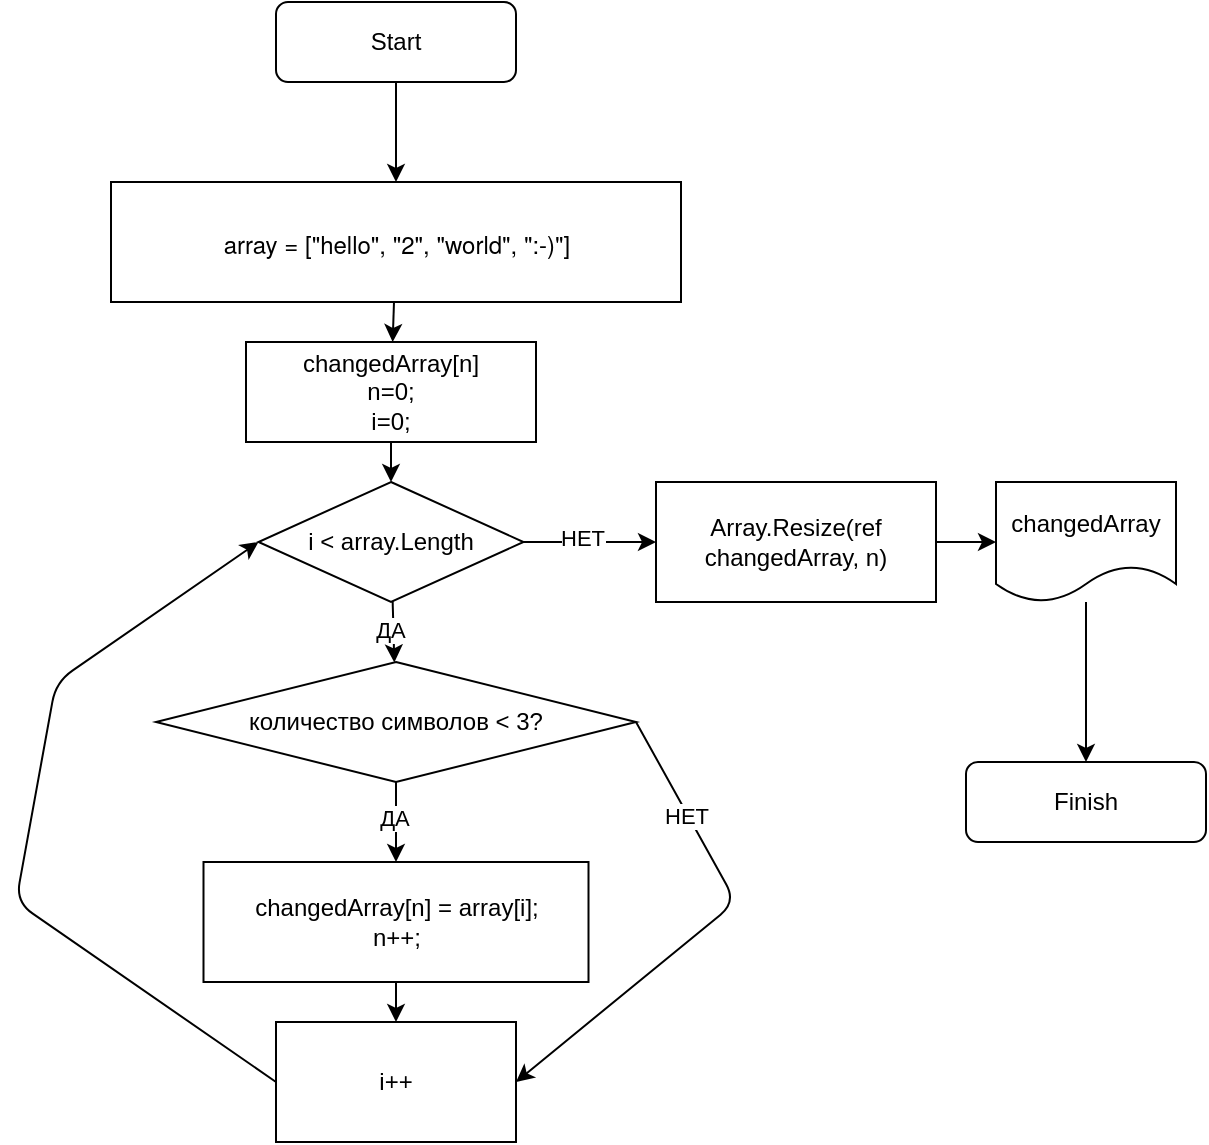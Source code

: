 <mxfile>
    <diagram id="E9WQnCfTY7RSF0YZ15O3" name="Page-1">
        <mxGraphModel dx="968" dy="588" grid="1" gridSize="10" guides="1" tooltips="1" connect="1" arrows="1" fold="1" page="1" pageScale="1" pageWidth="827" pageHeight="1169" math="0" shadow="0">
            <root>
                <mxCell id="0"/>
                <mxCell id="1" parent="0"/>
                <mxCell id="23" value="" style="edgeStyle=none;html=1;" edge="1" parent="1" source="5" target="22">
                    <mxGeometry relative="1" as="geometry"/>
                </mxCell>
                <mxCell id="5" value="Start" style="rounded=1;whiteSpace=wrap;html=1;fontSize=12;glass=0;strokeWidth=1;shadow=0;" vertex="1" parent="1">
                    <mxGeometry x="350" y="30" width="120" height="40" as="geometry"/>
                </mxCell>
                <mxCell id="29" value="" style="edgeStyle=none;html=1;" edge="1" parent="1" source="22" target="28">
                    <mxGeometry relative="1" as="geometry"/>
                </mxCell>
                <mxCell id="22" value="&lt;p style=&quot;margin: 0px; font-variant-numeric: normal; font-variant-east-asian: normal; font-stretch: normal; line-height: normal; font-family: &amp;quot;Helvetica Neue&amp;quot;; color: rgb(0, 0, 0); text-align: start;&quot; class=&quot;p1&quot;&gt;array = [&quot;hello&quot;, &quot;2&quot;, &quot;world&quot;, &quot;:-)&quot;]&lt;/p&gt;" style="whiteSpace=wrap;html=1;" vertex="1" parent="1">
                    <mxGeometry x="267.5" y="120" width="285" height="60" as="geometry"/>
                </mxCell>
                <mxCell id="27" value="" style="edgeStyle=none;html=1;" edge="1" parent="1" source="24" target="26">
                    <mxGeometry relative="1" as="geometry"/>
                </mxCell>
                <mxCell id="30" value="ДА" style="edgeLabel;html=1;align=center;verticalAlign=middle;resizable=0;points=[];" vertex="1" connectable="0" parent="27">
                    <mxGeometry x="-0.125" y="-1" relative="1" as="geometry">
                        <mxPoint as="offset"/>
                    </mxGeometry>
                </mxCell>
                <mxCell id="37" style="edgeStyle=none;html=1;exitX=1;exitY=0.5;exitDx=0;exitDy=0;entryX=1;entryY=0.5;entryDx=0;entryDy=0;" edge="1" parent="1" source="24" target="34">
                    <mxGeometry relative="1" as="geometry">
                        <Array as="points">
                            <mxPoint x="580" y="480"/>
                        </Array>
                    </mxGeometry>
                </mxCell>
                <mxCell id="38" value="НЕТ" style="edgeLabel;html=1;align=center;verticalAlign=middle;resizable=0;points=[];" vertex="1" connectable="0" parent="37">
                    <mxGeometry x="-0.569" y="-1" relative="1" as="geometry">
                        <mxPoint as="offset"/>
                    </mxGeometry>
                </mxCell>
                <mxCell id="24" value="количество символов &amp;lt; 3?" style="rhombus;whiteSpace=wrap;html=1;" vertex="1" parent="1">
                    <mxGeometry x="290" y="360" width="240" height="60" as="geometry"/>
                </mxCell>
                <mxCell id="35" value="" style="edgeStyle=none;html=1;" edge="1" parent="1" source="26" target="34">
                    <mxGeometry relative="1" as="geometry"/>
                </mxCell>
                <mxCell id="26" value="changedArray[n] = array[i];&lt;br&gt;n++;" style="whiteSpace=wrap;html=1;" vertex="1" parent="1">
                    <mxGeometry x="313.75" y="460" width="192.5" height="60" as="geometry"/>
                </mxCell>
                <mxCell id="41" value="" style="edgeStyle=none;html=1;" edge="1" parent="1" source="28" target="40">
                    <mxGeometry relative="1" as="geometry"/>
                </mxCell>
                <mxCell id="28" value="changedArray[n]&lt;br&gt;n=0;&lt;br&gt;i=0;" style="whiteSpace=wrap;html=1;" vertex="1" parent="1">
                    <mxGeometry x="335" y="200" width="145" height="50" as="geometry"/>
                </mxCell>
                <mxCell id="39" style="edgeStyle=none;html=1;exitX=0;exitY=0.5;exitDx=0;exitDy=0;entryX=0;entryY=0.5;entryDx=0;entryDy=0;" edge="1" parent="1" source="34" target="40">
                    <mxGeometry relative="1" as="geometry">
                        <Array as="points">
                            <mxPoint x="220" y="480"/>
                            <mxPoint x="240" y="370"/>
                        </Array>
                    </mxGeometry>
                </mxCell>
                <mxCell id="34" value="i++" style="whiteSpace=wrap;html=1;" vertex="1" parent="1">
                    <mxGeometry x="350" y="540" width="120" height="60" as="geometry"/>
                </mxCell>
                <mxCell id="42" value="" style="edgeStyle=none;html=1;" edge="1" parent="1" source="40" target="24">
                    <mxGeometry relative="1" as="geometry"/>
                </mxCell>
                <mxCell id="43" value="ДА" style="edgeLabel;html=1;align=center;verticalAlign=middle;resizable=0;points=[];" vertex="1" connectable="0" parent="42">
                    <mxGeometry x="-0.093" y="-2" relative="1" as="geometry">
                        <mxPoint as="offset"/>
                    </mxGeometry>
                </mxCell>
                <mxCell id="77" value="" style="edgeStyle=none;html=1;" edge="1" parent="1" source="40" target="76">
                    <mxGeometry relative="1" as="geometry"/>
                </mxCell>
                <mxCell id="79" value="НЕТ" style="edgeLabel;html=1;align=center;verticalAlign=middle;resizable=0;points=[];" vertex="1" connectable="0" parent="77">
                    <mxGeometry x="-0.147" y="2" relative="1" as="geometry">
                        <mxPoint as="offset"/>
                    </mxGeometry>
                </mxCell>
                <mxCell id="40" value="i &amp;lt; array.Length" style="rhombus;whiteSpace=wrap;html=1;" vertex="1" parent="1">
                    <mxGeometry x="341.25" y="270" width="132.5" height="60" as="geometry"/>
                </mxCell>
                <mxCell id="75" value="" style="edgeStyle=none;html=1;" edge="1" parent="1" source="64" target="74">
                    <mxGeometry relative="1" as="geometry"/>
                </mxCell>
                <mxCell id="64" value="changedArray" style="shape=document;whiteSpace=wrap;html=1;boundedLbl=1;" vertex="1" parent="1">
                    <mxGeometry x="710" y="270" width="90" height="60" as="geometry"/>
                </mxCell>
                <mxCell id="74" value="Finish" style="rounded=1;whiteSpace=wrap;html=1;fontSize=12;glass=0;strokeWidth=1;shadow=0;" vertex="1" parent="1">
                    <mxGeometry x="695" y="410" width="120" height="40" as="geometry"/>
                </mxCell>
                <mxCell id="78" value="" style="edgeStyle=none;html=1;" edge="1" parent="1" source="76" target="64">
                    <mxGeometry relative="1" as="geometry"/>
                </mxCell>
                <mxCell id="76" value="Array.Resize(ref changedArray, n)" style="whiteSpace=wrap;html=1;" vertex="1" parent="1">
                    <mxGeometry x="540" y="270" width="140" height="60" as="geometry"/>
                </mxCell>
            </root>
        </mxGraphModel>
    </diagram>
</mxfile>